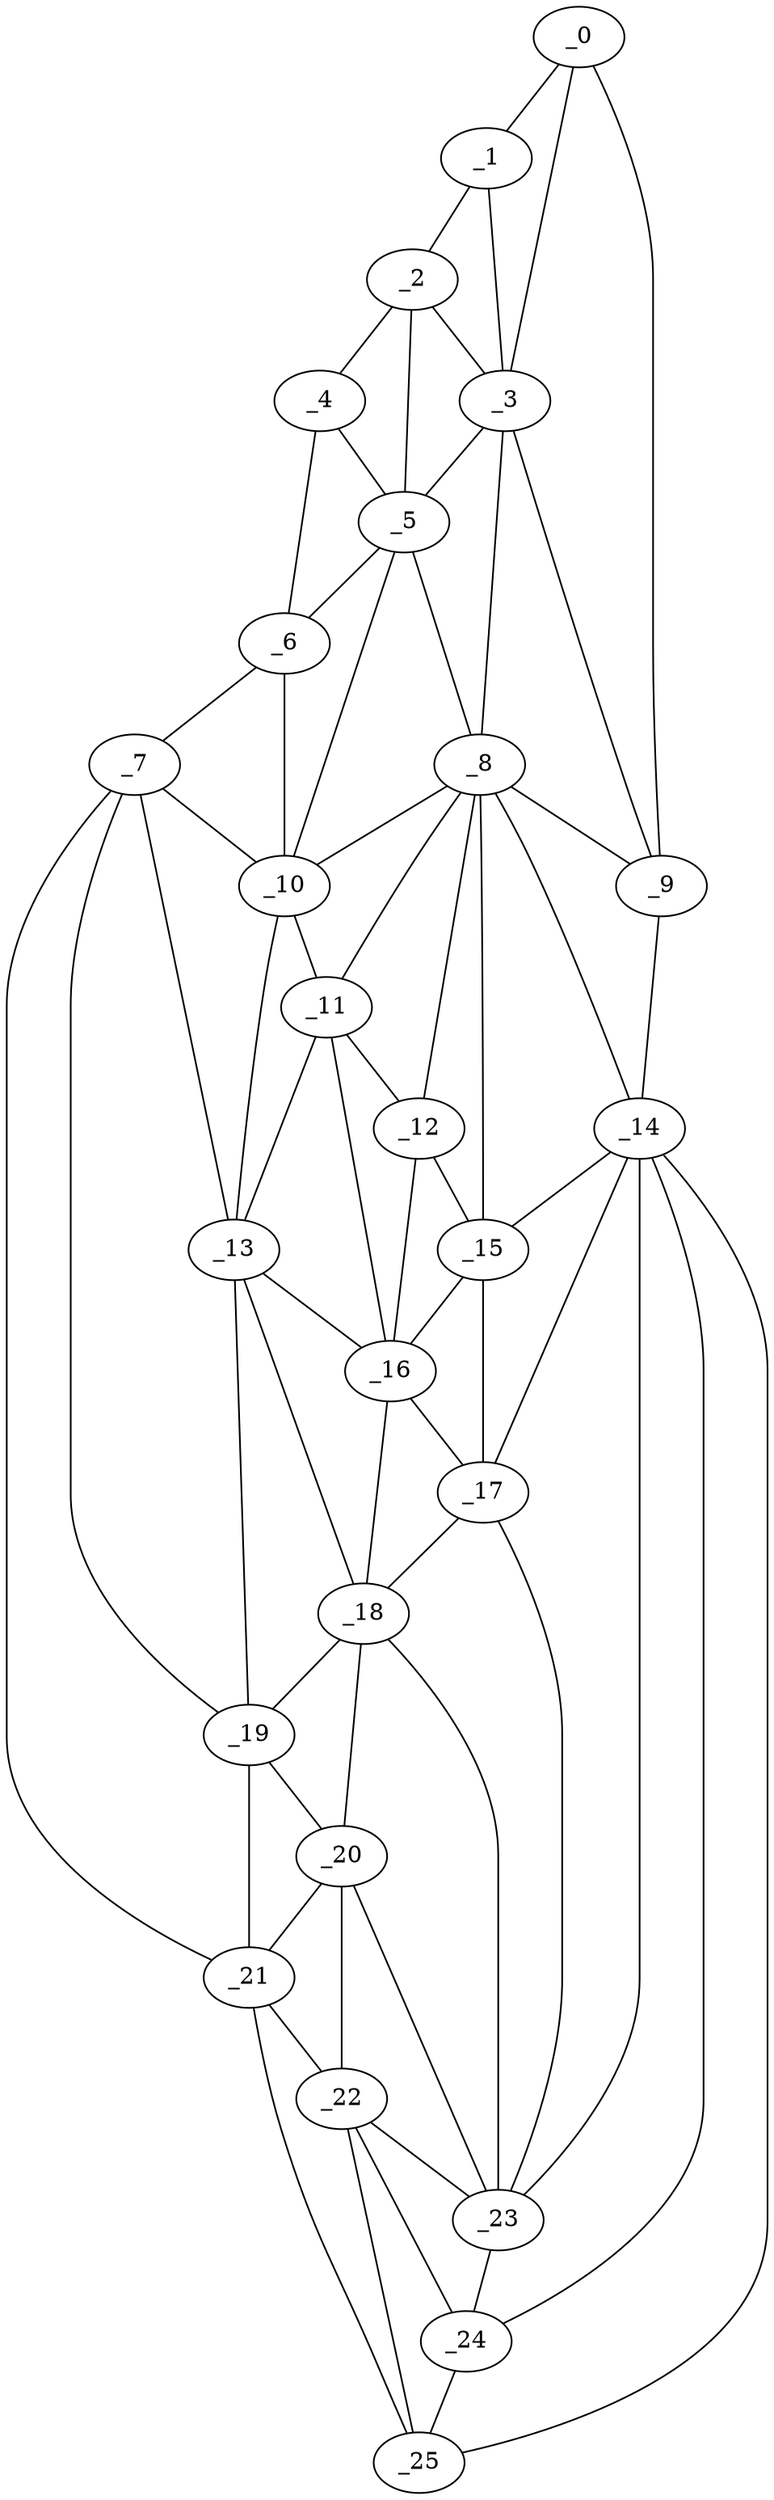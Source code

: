 graph "obj76__120.gxl" {
	_0	 [x=8,
		y=81];
	_1	 [x=10,
		y=73];
	_0 -- _1	 [valence=1];
	_3	 [x=24,
		y=65];
	_0 -- _3	 [valence=2];
	_9	 [x=63,
		y=89];
	_0 -- _9	 [valence=1];
	_2	 [x=24,
		y=60];
	_1 -- _2	 [valence=1];
	_1 -- _3	 [valence=2];
	_2 -- _3	 [valence=2];
	_4	 [x=36,
		y=49];
	_2 -- _4	 [valence=1];
	_5	 [x=43,
		y=52];
	_2 -- _5	 [valence=2];
	_3 -- _5	 [valence=2];
	_8	 [x=62,
		y=71];
	_3 -- _8	 [valence=2];
	_3 -- _9	 [valence=2];
	_4 -- _5	 [valence=2];
	_6	 [x=49,
		y=40];
	_4 -- _6	 [valence=1];
	_5 -- _6	 [valence=1];
	_5 -- _8	 [valence=1];
	_10	 [x=66,
		y=57];
	_5 -- _10	 [valence=2];
	_7	 [x=57,
		y=37];
	_6 -- _7	 [valence=1];
	_6 -- _10	 [valence=2];
	_7 -- _10	 [valence=2];
	_13	 [x=75,
		y=52];
	_7 -- _13	 [valence=1];
	_19	 [x=96,
		y=38];
	_7 -- _19	 [valence=2];
	_21	 [x=100,
		y=37];
	_7 -- _21	 [valence=1];
	_8 -- _9	 [valence=2];
	_8 -- _10	 [valence=2];
	_11	 [x=68,
		y=61];
	_8 -- _11	 [valence=1];
	_12	 [x=68,
		y=67];
	_8 -- _12	 [valence=2];
	_14	 [x=75,
		y=85];
	_8 -- _14	 [valence=1];
	_15	 [x=76,
		y=75];
	_8 -- _15	 [valence=1];
	_9 -- _14	 [valence=1];
	_10 -- _11	 [valence=2];
	_10 -- _13	 [valence=2];
	_11 -- _12	 [valence=1];
	_11 -- _13	 [valence=1];
	_16	 [x=80,
		y=60];
	_11 -- _16	 [valence=2];
	_12 -- _15	 [valence=2];
	_12 -- _16	 [valence=1];
	_13 -- _16	 [valence=2];
	_18	 [x=93,
		y=52];
	_13 -- _18	 [valence=2];
	_13 -- _19	 [valence=2];
	_14 -- _15	 [valence=2];
	_17	 [x=80,
		y=78];
	_14 -- _17	 [valence=2];
	_23	 [x=107,
		y=55];
	_14 -- _23	 [valence=2];
	_24	 [x=115,
		y=49];
	_14 -- _24	 [valence=1];
	_25	 [x=122,
		y=43];
	_14 -- _25	 [valence=1];
	_15 -- _16	 [valence=1];
	_15 -- _17	 [valence=1];
	_16 -- _17	 [valence=2];
	_16 -- _18	 [valence=2];
	_17 -- _18	 [valence=1];
	_17 -- _23	 [valence=1];
	_18 -- _19	 [valence=2];
	_20	 [x=97,
		y=44];
	_18 -- _20	 [valence=2];
	_18 -- _23	 [valence=1];
	_19 -- _20	 [valence=1];
	_19 -- _21	 [valence=2];
	_20 -- _21	 [valence=2];
	_22	 [x=106,
		y=40];
	_20 -- _22	 [valence=2];
	_20 -- _23	 [valence=2];
	_21 -- _22	 [valence=1];
	_21 -- _25	 [valence=1];
	_22 -- _23	 [valence=2];
	_22 -- _24	 [valence=2];
	_22 -- _25	 [valence=2];
	_23 -- _24	 [valence=2];
	_24 -- _25	 [valence=1];
}
